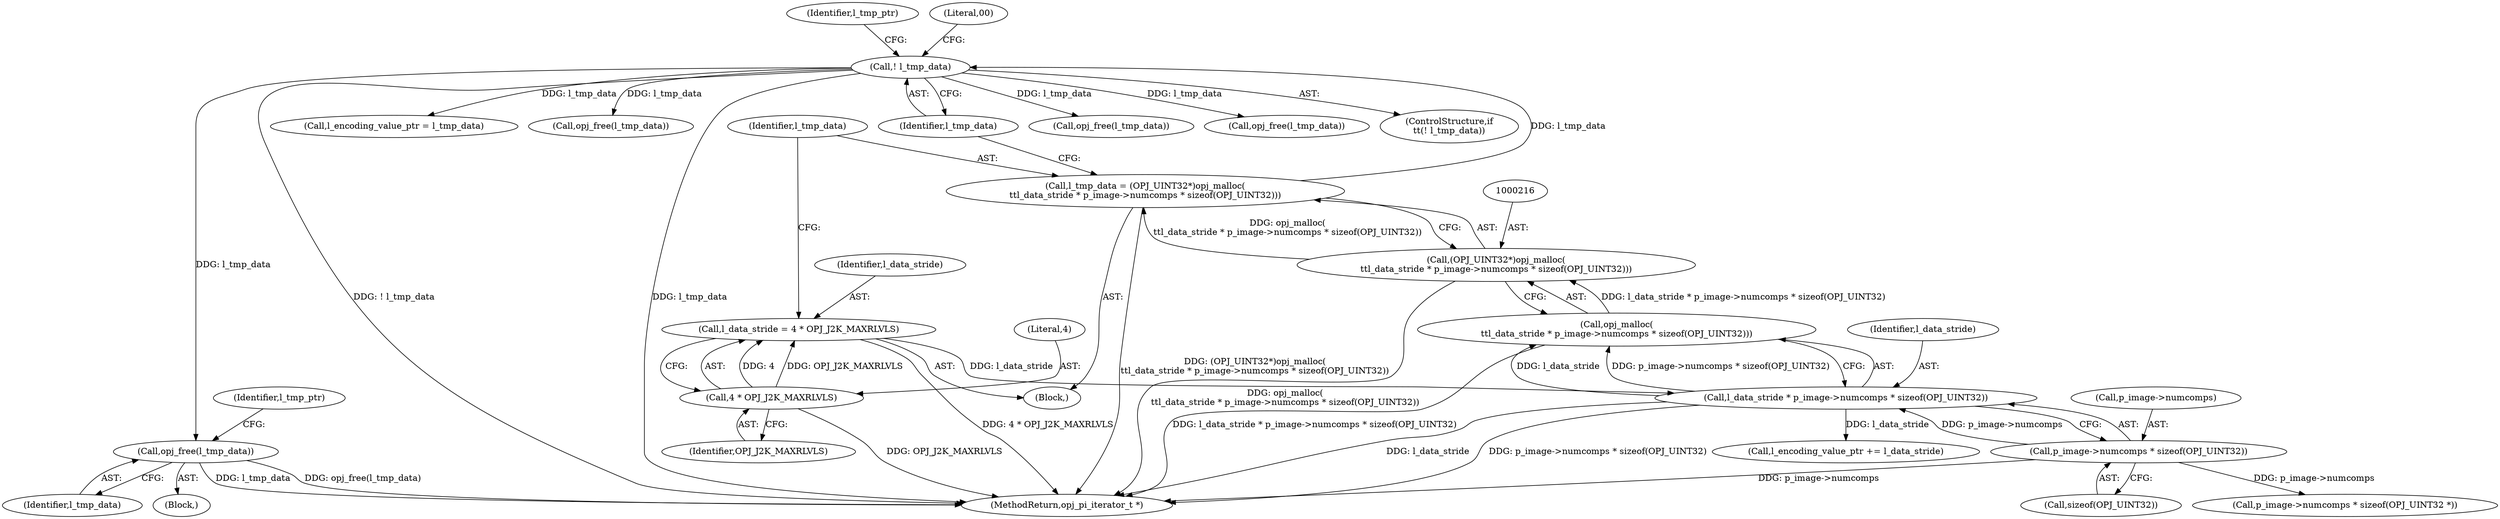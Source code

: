 digraph "0_openjpeg_ef01f18dfc6780b776d0674ed3e7415c6ef54d24@API" {
"1000261" [label="(Call,opj_free(l_tmp_data))"];
"1000227" [label="(Call,! l_tmp_data)"];
"1000213" [label="(Call,l_tmp_data = (OPJ_UINT32*)opj_malloc(\n\t\tl_data_stride * p_image->numcomps * sizeof(OPJ_UINT32)))"];
"1000215" [label="(Call,(OPJ_UINT32*)opj_malloc(\n\t\tl_data_stride * p_image->numcomps * sizeof(OPJ_UINT32)))"];
"1000217" [label="(Call,opj_malloc(\n\t\tl_data_stride * p_image->numcomps * sizeof(OPJ_UINT32)))"];
"1000218" [label="(Call,l_data_stride * p_image->numcomps * sizeof(OPJ_UINT32))"];
"1000208" [label="(Call,l_data_stride = 4 * OPJ_J2K_MAXRLVLS)"];
"1000210" [label="(Call,4 * OPJ_J2K_MAXRLVLS)"];
"1000220" [label="(Call,p_image->numcomps * sizeof(OPJ_UINT32))"];
"1000208" [label="(Call,l_data_stride = 4 * OPJ_J2K_MAXRLVLS)"];
"1000212" [label="(Identifier,OPJ_J2K_MAXRLVLS)"];
"1000267" [label="(Call,l_encoding_value_ptr = l_tmp_data)"];
"1000227" [label="(Call,! l_tmp_data)"];
"1000220" [label="(Call,p_image->numcomps * sizeof(OPJ_UINT32))"];
"1000210" [label="(Call,4 * OPJ_J2K_MAXRLVLS)"];
"1000224" [label="(Call,sizeof(OPJ_UINT32))"];
"1000247" [label="(Call,opj_free(l_tmp_data))"];
"1000214" [label="(Identifier,l_tmp_data)"];
"1000261" [label="(Call,opj_free(l_tmp_data))"];
"1000233" [label="(Identifier,l_tmp_ptr)"];
"1000213" [label="(Call,l_tmp_data = (OPJ_UINT32*)opj_malloc(\n\t\tl_data_stride * p_image->numcomps * sizeof(OPJ_UINT32)))"];
"1000713" [label="(MethodReturn,opj_pi_iterator_t *)"];
"1000228" [label="(Identifier,l_tmp_data)"];
"1000218" [label="(Call,l_data_stride * p_image->numcomps * sizeof(OPJ_UINT32))"];
"1000215" [label="(Call,(OPJ_UINT32*)opj_malloc(\n\t\tl_data_stride * p_image->numcomps * sizeof(OPJ_UINT32)))"];
"1000219" [label="(Identifier,l_data_stride)"];
"1000231" [label="(Literal,00)"];
"1000127" [label="(Block,)"];
"1000260" [label="(Block,)"];
"1000287" [label="(Call,l_encoding_value_ptr += l_data_stride)"];
"1000211" [label="(Literal,4)"];
"1000237" [label="(Call,p_image->numcomps * sizeof(OPJ_UINT32 *))"];
"1000684" [label="(Call,opj_free(l_tmp_data))"];
"1000217" [label="(Call,opj_malloc(\n\t\tl_data_stride * p_image->numcomps * sizeof(OPJ_UINT32)))"];
"1000221" [label="(Call,p_image->numcomps)"];
"1000264" [label="(Identifier,l_tmp_ptr)"];
"1000262" [label="(Identifier,l_tmp_data)"];
"1000372" [label="(Call,opj_free(l_tmp_data))"];
"1000209" [label="(Identifier,l_data_stride)"];
"1000226" [label="(ControlStructure,if\n\t\t(! l_tmp_data))"];
"1000261" -> "1000260"  [label="AST: "];
"1000261" -> "1000262"  [label="CFG: "];
"1000262" -> "1000261"  [label="AST: "];
"1000264" -> "1000261"  [label="CFG: "];
"1000261" -> "1000713"  [label="DDG: l_tmp_data"];
"1000261" -> "1000713"  [label="DDG: opj_free(l_tmp_data)"];
"1000227" -> "1000261"  [label="DDG: l_tmp_data"];
"1000227" -> "1000226"  [label="AST: "];
"1000227" -> "1000228"  [label="CFG: "];
"1000228" -> "1000227"  [label="AST: "];
"1000231" -> "1000227"  [label="CFG: "];
"1000233" -> "1000227"  [label="CFG: "];
"1000227" -> "1000713"  [label="DDG: ! l_tmp_data"];
"1000227" -> "1000713"  [label="DDG: l_tmp_data"];
"1000213" -> "1000227"  [label="DDG: l_tmp_data"];
"1000227" -> "1000247"  [label="DDG: l_tmp_data"];
"1000227" -> "1000267"  [label="DDG: l_tmp_data"];
"1000227" -> "1000372"  [label="DDG: l_tmp_data"];
"1000227" -> "1000684"  [label="DDG: l_tmp_data"];
"1000213" -> "1000127"  [label="AST: "];
"1000213" -> "1000215"  [label="CFG: "];
"1000214" -> "1000213"  [label="AST: "];
"1000215" -> "1000213"  [label="AST: "];
"1000228" -> "1000213"  [label="CFG: "];
"1000213" -> "1000713"  [label="DDG: (OPJ_UINT32*)opj_malloc(\n\t\tl_data_stride * p_image->numcomps * sizeof(OPJ_UINT32))"];
"1000215" -> "1000213"  [label="DDG: opj_malloc(\n\t\tl_data_stride * p_image->numcomps * sizeof(OPJ_UINT32))"];
"1000215" -> "1000217"  [label="CFG: "];
"1000216" -> "1000215"  [label="AST: "];
"1000217" -> "1000215"  [label="AST: "];
"1000215" -> "1000713"  [label="DDG: opj_malloc(\n\t\tl_data_stride * p_image->numcomps * sizeof(OPJ_UINT32))"];
"1000217" -> "1000215"  [label="DDG: l_data_stride * p_image->numcomps * sizeof(OPJ_UINT32)"];
"1000217" -> "1000218"  [label="CFG: "];
"1000218" -> "1000217"  [label="AST: "];
"1000217" -> "1000713"  [label="DDG: l_data_stride * p_image->numcomps * sizeof(OPJ_UINT32)"];
"1000218" -> "1000217"  [label="DDG: l_data_stride"];
"1000218" -> "1000217"  [label="DDG: p_image->numcomps * sizeof(OPJ_UINT32)"];
"1000218" -> "1000220"  [label="CFG: "];
"1000219" -> "1000218"  [label="AST: "];
"1000220" -> "1000218"  [label="AST: "];
"1000218" -> "1000713"  [label="DDG: l_data_stride"];
"1000218" -> "1000713"  [label="DDG: p_image->numcomps * sizeof(OPJ_UINT32)"];
"1000208" -> "1000218"  [label="DDG: l_data_stride"];
"1000220" -> "1000218"  [label="DDG: p_image->numcomps"];
"1000218" -> "1000287"  [label="DDG: l_data_stride"];
"1000208" -> "1000127"  [label="AST: "];
"1000208" -> "1000210"  [label="CFG: "];
"1000209" -> "1000208"  [label="AST: "];
"1000210" -> "1000208"  [label="AST: "];
"1000214" -> "1000208"  [label="CFG: "];
"1000208" -> "1000713"  [label="DDG: 4 * OPJ_J2K_MAXRLVLS"];
"1000210" -> "1000208"  [label="DDG: 4"];
"1000210" -> "1000208"  [label="DDG: OPJ_J2K_MAXRLVLS"];
"1000210" -> "1000212"  [label="CFG: "];
"1000211" -> "1000210"  [label="AST: "];
"1000212" -> "1000210"  [label="AST: "];
"1000210" -> "1000713"  [label="DDG: OPJ_J2K_MAXRLVLS"];
"1000220" -> "1000224"  [label="CFG: "];
"1000221" -> "1000220"  [label="AST: "];
"1000224" -> "1000220"  [label="AST: "];
"1000220" -> "1000713"  [label="DDG: p_image->numcomps"];
"1000220" -> "1000237"  [label="DDG: p_image->numcomps"];
}
